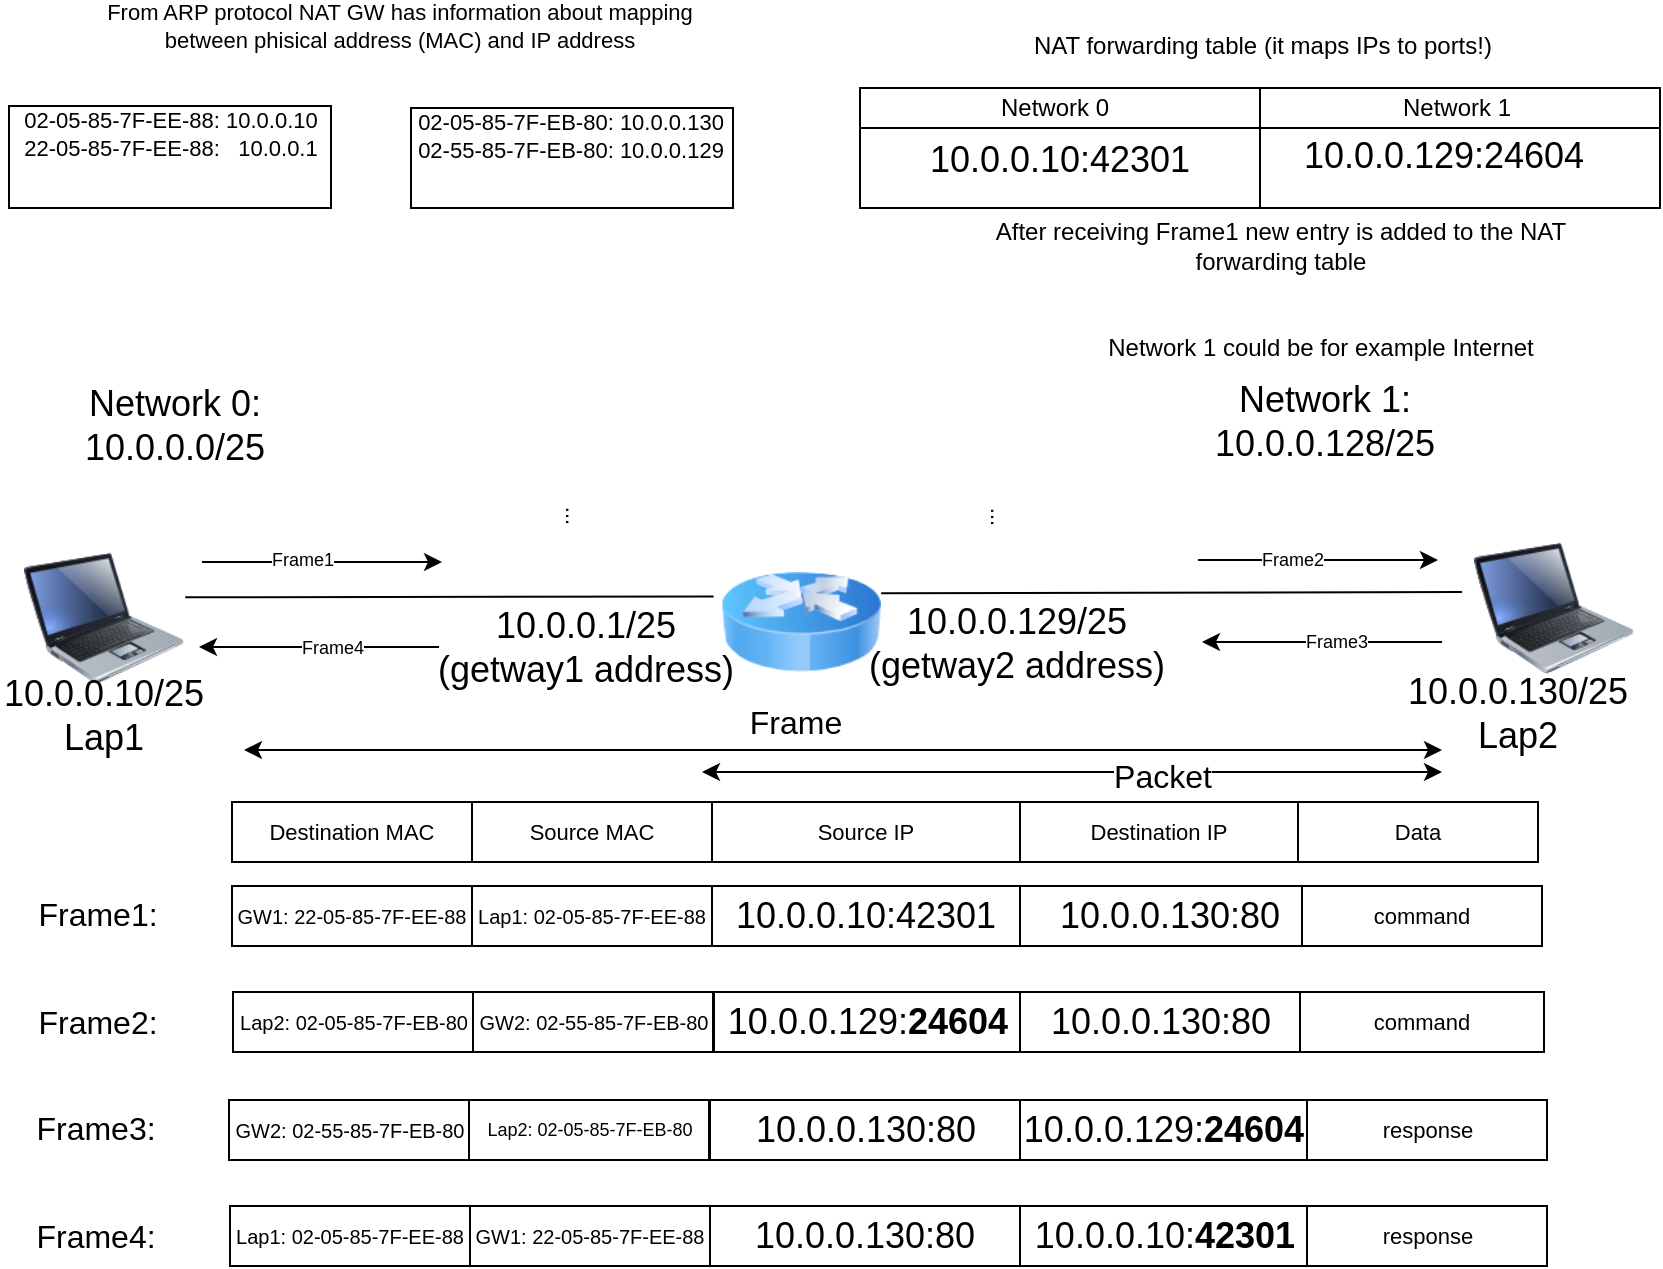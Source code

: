 <mxfile version="11.1.1" type="device"><diagram id="8wKBY2C8JgMbp1-WyzMj" name="Page-1"><mxGraphModel dx="1422" dy="824" grid="1" gridSize="10" guides="1" tooltips="1" connect="1" arrows="1" fold="1" page="1" pageScale="1" pageWidth="850" pageHeight="1100" math="0" shadow="0"><root><mxCell id="0"/><mxCell id="1" parent="0"/><mxCell id="kScVhpt_793J0DXVl-k0-1" value="" style="rounded=0;whiteSpace=wrap;html=1;fontSize=11;align=left;" vertex="1" parent="1"><mxGeometry x="215.5" y="71" width="161" height="50" as="geometry"/></mxCell><mxCell id="kScVhpt_793J0DXVl-k0-2" value="" style="rounded=0;whiteSpace=wrap;html=1;fontSize=11;align=left;" vertex="1" parent="1"><mxGeometry x="14.5" y="70" width="161" height="51" as="geometry"/></mxCell><mxCell id="kScVhpt_793J0DXVl-k0-3" value="" style="image;html=1;labelBackgroundColor=#ffffff;image=img/lib/clip_art/computers/Laptop_128x128.png;fontSize=18;align=left;" vertex="1" parent="1"><mxGeometry x="22" y="286" width="80" height="80" as="geometry"/></mxCell><mxCell id="kScVhpt_793J0DXVl-k0-4" value="" style="image;html=1;labelBackgroundColor=#ffffff;image=img/lib/clip_art/computers/Laptop_128x128.png;fontSize=18;align=left;" vertex="1" parent="1"><mxGeometry x="747" y="281" width="80" height="80" as="geometry"/></mxCell><mxCell id="kScVhpt_793J0DXVl-k0-5" value="" style="image;html=1;labelBackgroundColor=#ffffff;image=img/lib/clip_art/networking/Router_Icon_128x128.png;fontSize=18;align=left;" vertex="1" parent="1"><mxGeometry x="370.5" y="288" width="80" height="80" as="geometry"/></mxCell><mxCell id="kScVhpt_793J0DXVl-k0-6" value="" style="endArrow=none;html=1;fontSize=18;exitX=1.008;exitY=0.371;exitDx=0;exitDy=0;exitPerimeter=0;entryX=-0.046;entryY=0.34;entryDx=0;entryDy=0;entryPerimeter=0;" edge="1" parent="1" source="kScVhpt_793J0DXVl-k0-3" target="kScVhpt_793J0DXVl-k0-5"><mxGeometry width="50" height="50" relative="1" as="geometry"><mxPoint x="121" y="348" as="sourcePoint"/><mxPoint x="171" y="298" as="targetPoint"/></mxGeometry></mxCell><mxCell id="kScVhpt_793J0DXVl-k0-7" value="" style="endArrow=none;html=1;fontSize=18;exitX=1.008;exitY=0.371;exitDx=0;exitDy=0;exitPerimeter=0;" edge="1" parent="1"><mxGeometry width="50" height="50" relative="1" as="geometry"><mxPoint x="450.64" y="313.68" as="sourcePoint"/><mxPoint x="741" y="313" as="targetPoint"/></mxGeometry></mxCell><mxCell id="kScVhpt_793J0DXVl-k0-8" value="Network 0: 10.0.0.0/25" style="text;html=1;strokeColor=none;fillColor=none;align=center;verticalAlign=middle;whiteSpace=wrap;rounded=0;fontSize=18;" vertex="1" parent="1"><mxGeometry x="47.5" y="220" width="99" height="20" as="geometry"/></mxCell><mxCell id="kScVhpt_793J0DXVl-k0-9" value="Network 1: 10.0.0.128/25" style="text;html=1;strokeColor=none;fillColor=none;align=center;verticalAlign=middle;whiteSpace=wrap;rounded=0;fontSize=18;" vertex="1" parent="1"><mxGeometry x="622.5" y="218" width="99" height="20" as="geometry"/></mxCell><mxCell id="kScVhpt_793J0DXVl-k0-10" value="10.0.0.10/25&lt;br&gt;Lap1" style="text;html=1;strokeColor=none;fillColor=none;align=center;verticalAlign=middle;whiteSpace=wrap;rounded=0;fontSize=18;" vertex="1" parent="1"><mxGeometry x="42" y="365" width="40" height="20" as="geometry"/></mxCell><mxCell id="kScVhpt_793J0DXVl-k0-11" value="10.0.0.1/25&lt;br&gt;(getway1 address)" style="text;html=1;strokeColor=none;fillColor=none;align=center;verticalAlign=middle;whiteSpace=wrap;rounded=0;fontSize=18;" vertex="1" parent="1"><mxGeometry x="223" y="331" width="160" height="20" as="geometry"/></mxCell><mxCell id="kScVhpt_793J0DXVl-k0-12" value="10.0.0.129/25&lt;br&gt;(getway2 address)" style="text;html=1;strokeColor=none;fillColor=none;align=center;verticalAlign=middle;whiteSpace=wrap;rounded=0;fontSize=18;" vertex="1" parent="1"><mxGeometry x="432" y="329" width="173" height="20" as="geometry"/></mxCell><mxCell id="kScVhpt_793J0DXVl-k0-13" value="10.0.0.130/25&lt;br&gt;Lap2" style="text;html=1;strokeColor=none;fillColor=none;align=center;verticalAlign=middle;whiteSpace=wrap;rounded=0;fontSize=18;" vertex="1" parent="1"><mxGeometry x="749" y="364" width="40" height="20" as="geometry"/></mxCell><mxCell id="kScVhpt_793J0DXVl-k0-14" value="02-05-85-7F-EB-80: 10.0.0.130&lt;br&gt;02-55-85-7F-EB-80: 10.0.0.129" style="text;html=1;strokeColor=none;fillColor=none;align=center;verticalAlign=middle;whiteSpace=wrap;rounded=0;fontSize=11;" vertex="1" parent="1"><mxGeometry x="210" y="75" width="171" height="20" as="geometry"/></mxCell><mxCell id="kScVhpt_793J0DXVl-k0-15" value="02-05-85-7F-EE-88: 10.0.0.10&lt;br&gt;22-05-85-7F-EE-88:&amp;nbsp; &amp;nbsp;10.0.0.1" style="text;html=1;strokeColor=none;fillColor=none;align=center;verticalAlign=middle;whiteSpace=wrap;rounded=0;fontSize=11;" vertex="1" parent="1"><mxGeometry x="10" y="74" width="171" height="20" as="geometry"/></mxCell><mxCell id="kScVhpt_793J0DXVl-k0-16" value="..." style="text;html=1;strokeColor=none;fillColor=none;align=center;verticalAlign=middle;whiteSpace=wrap;rounded=0;fontSize=11;rotation=90;" vertex="1" parent="1"><mxGeometry x="277" y="265" width="40" height="20" as="geometry"/></mxCell><mxCell id="kScVhpt_793J0DXVl-k0-17" value="..." style="text;html=1;strokeColor=none;fillColor=none;align=center;verticalAlign=middle;whiteSpace=wrap;rounded=0;fontSize=11;rotation=90;" vertex="1" parent="1"><mxGeometry x="489.5" y="265" width="40" height="20" as="geometry"/></mxCell><mxCell id="kScVhpt_793J0DXVl-k0-18" value="From ARP protocol NAT GW has information about mapping between phisical address (MAC) and IP address" style="text;html=1;strokeColor=none;fillColor=none;align=center;verticalAlign=middle;whiteSpace=wrap;rounded=0;fontSize=11;" vertex="1" parent="1"><mxGeometry x="57.5" y="20" width="304" height="20" as="geometry"/></mxCell><mxCell id="kScVhpt_793J0DXVl-k0-19" value="" style="rounded=0;whiteSpace=wrap;html=1;fontSize=11;align=left;" vertex="1" parent="1"><mxGeometry x="126" y="418" width="595" height="30" as="geometry"/></mxCell><mxCell id="kScVhpt_793J0DXVl-k0-20" value="Destination MAC" style="rounded=0;whiteSpace=wrap;html=1;fontSize=11;align=center;" vertex="1" parent="1"><mxGeometry x="126" y="418" width="120" height="30" as="geometry"/></mxCell><mxCell id="kScVhpt_793J0DXVl-k0-21" value="Source MAC" style="rounded=0;whiteSpace=wrap;html=1;fontSize=11;align=center;" vertex="1" parent="1"><mxGeometry x="246" y="418" width="120" height="30" as="geometry"/></mxCell><mxCell id="kScVhpt_793J0DXVl-k0-22" value="Source IP" style="rounded=0;whiteSpace=wrap;html=1;fontSize=11;align=center;" vertex="1" parent="1"><mxGeometry x="366" y="418" width="154" height="30" as="geometry"/></mxCell><mxCell id="kScVhpt_793J0DXVl-k0-23" value="Destination IP" style="rounded=0;whiteSpace=wrap;html=1;fontSize=11;align=center;" vertex="1" parent="1"><mxGeometry x="520" y="418" width="139" height="30" as="geometry"/></mxCell><mxCell id="kScVhpt_793J0DXVl-k0-24" value="Data" style="rounded=0;whiteSpace=wrap;html=1;fontSize=11;align=center;" vertex="1" parent="1"><mxGeometry x="659" y="418" width="120" height="30" as="geometry"/></mxCell><mxCell id="kScVhpt_793J0DXVl-k0-25" value="Frame1:" style="text;html=1;strokeColor=none;fillColor=none;align=center;verticalAlign=middle;whiteSpace=wrap;rounded=0;fontSize=16;" vertex="1" parent="1"><mxGeometry x="39" y="464" width="40" height="20" as="geometry"/></mxCell><mxCell id="kScVhpt_793J0DXVl-k0-26" value="" style="rounded=0;whiteSpace=wrap;html=1;fontSize=11;align=left;" vertex="1" parent="1"><mxGeometry x="126" y="460" width="595" height="30" as="geometry"/></mxCell><mxCell id="kScVhpt_793J0DXVl-k0-27" value="GW1: 22-05-85-7F-EE-88" style="rounded=0;whiteSpace=wrap;html=1;fontSize=10;align=center;" vertex="1" parent="1"><mxGeometry x="126" y="460" width="120" height="30" as="geometry"/></mxCell><mxCell id="kScVhpt_793J0DXVl-k0-28" value="Lap1: 02-05-85-7F-EE-88" style="rounded=0;whiteSpace=wrap;html=1;fontSize=10;align=center;" vertex="1" parent="1"><mxGeometry x="246" y="460" width="120" height="30" as="geometry"/></mxCell><mxCell id="kScVhpt_793J0DXVl-k0-29" value="&lt;span style=&quot;font-size: 18px&quot;&gt;10.0.0.10:42301&lt;/span&gt;" style="rounded=0;whiteSpace=wrap;html=1;fontSize=11;align=center;" vertex="1" parent="1"><mxGeometry x="366" y="460" width="154" height="30" as="geometry"/></mxCell><mxCell id="kScVhpt_793J0DXVl-k0-30" value="&lt;span style=&quot;font-size: 18px&quot;&gt;10.0.0.130:80&lt;/span&gt;" style="rounded=0;whiteSpace=wrap;html=1;fontSize=11;align=center;" vertex="1" parent="1"><mxGeometry x="520" y="460" width="150" height="30" as="geometry"/></mxCell><mxCell id="kScVhpt_793J0DXVl-k0-31" value="command" style="rounded=0;whiteSpace=wrap;html=1;fontSize=11;align=center;" vertex="1" parent="1"><mxGeometry x="661" y="460" width="120" height="30" as="geometry"/></mxCell><mxCell id="kScVhpt_793J0DXVl-k0-32" value="" style="endArrow=classic;startArrow=classic;html=1;fontSize=16;" edge="1" parent="1"><mxGeometry width="50" height="50" relative="1" as="geometry"><mxPoint x="361" y="403" as="sourcePoint"/><mxPoint x="731" y="403" as="targetPoint"/></mxGeometry></mxCell><mxCell id="kScVhpt_793J0DXVl-k0-33" value="Packet" style="text;html=1;resizable=0;points=[];align=center;verticalAlign=middle;labelBackgroundColor=#ffffff;fontSize=16;" vertex="1" connectable="0" parent="kScVhpt_793J0DXVl-k0-32"><mxGeometry x="0.243" y="-2" relative="1" as="geometry"><mxPoint as="offset"/></mxGeometry></mxCell><mxCell id="kScVhpt_793J0DXVl-k0-34" value="" style="endArrow=classic;startArrow=classic;html=1;fontSize=16;" edge="1" parent="1"><mxGeometry width="50" height="50" relative="1" as="geometry"><mxPoint x="132" y="392" as="sourcePoint"/><mxPoint x="731" y="392" as="targetPoint"/></mxGeometry></mxCell><mxCell id="kScVhpt_793J0DXVl-k0-35" value="Frame" style="text;html=1;strokeColor=none;fillColor=none;align=center;verticalAlign=middle;whiteSpace=wrap;rounded=0;fontSize=16;" vertex="1" parent="1"><mxGeometry x="387.5" y="368" width="40" height="20" as="geometry"/></mxCell><mxCell id="kScVhpt_793J0DXVl-k0-36" value="Frame2:" style="text;html=1;strokeColor=none;fillColor=none;align=center;verticalAlign=middle;whiteSpace=wrap;rounded=0;fontSize=16;" vertex="1" parent="1"><mxGeometry x="39" y="518" width="40" height="20" as="geometry"/></mxCell><mxCell id="kScVhpt_793J0DXVl-k0-37" value="" style="rounded=0;whiteSpace=wrap;html=1;fontSize=11;align=left;" vertex="1" parent="1"><mxGeometry x="126.5" y="513" width="595" height="30" as="geometry"/></mxCell><mxCell id="kScVhpt_793J0DXVl-k0-38" value="Lap2: 02-05-85-7F-EB-80" style="rounded=0;whiteSpace=wrap;html=1;fontSize=10;align=center;" vertex="1" parent="1"><mxGeometry x="126.5" y="513" width="120" height="30" as="geometry"/></mxCell><mxCell id="kScVhpt_793J0DXVl-k0-39" value="GW2: 02-55-85-7F-EB-80" style="rounded=0;whiteSpace=wrap;html=1;fontSize=10;align=center;" vertex="1" parent="1"><mxGeometry x="246.5" y="513" width="120" height="30" as="geometry"/></mxCell><mxCell id="kScVhpt_793J0DXVl-k0-40" value="&lt;span style=&quot;font-size: 18px&quot;&gt;10.0.0.129:&lt;b&gt;24604&lt;/b&gt;&lt;/span&gt;" style="rounded=0;whiteSpace=wrap;html=1;fontSize=11;align=center;" vertex="1" parent="1"><mxGeometry x="367" y="513" width="154" height="30" as="geometry"/></mxCell><mxCell id="kScVhpt_793J0DXVl-k0-41" value="&lt;span style=&quot;font-size: 18px&quot;&gt;10.0.0.130:80&lt;/span&gt;" style="rounded=0;whiteSpace=wrap;html=1;fontSize=11;align=center;" vertex="1" parent="1"><mxGeometry x="520" y="513" width="141" height="30" as="geometry"/></mxCell><mxCell id="kScVhpt_793J0DXVl-k0-42" value="command" style="rounded=0;whiteSpace=wrap;html=1;fontSize=11;align=center;" vertex="1" parent="1"><mxGeometry x="660" y="513" width="122" height="30" as="geometry"/></mxCell><mxCell id="kScVhpt_793J0DXVl-k0-43" value="Frame3:" style="text;html=1;strokeColor=none;fillColor=none;align=center;verticalAlign=middle;whiteSpace=wrap;rounded=0;fontSize=16;" vertex="1" parent="1"><mxGeometry x="37.5" y="571" width="40" height="20" as="geometry"/></mxCell><mxCell id="kScVhpt_793J0DXVl-k0-44" value="" style="rounded=0;whiteSpace=wrap;html=1;fontSize=11;align=left;" vertex="1" parent="1"><mxGeometry x="124.5" y="567" width="595" height="30" as="geometry"/></mxCell><mxCell id="kScVhpt_793J0DXVl-k0-45" value="GW2: 02-55-85-7F-EB-80" style="rounded=0;whiteSpace=wrap;html=1;fontSize=10;align=center;" vertex="1" parent="1"><mxGeometry x="124.5" y="567" width="120" height="30" as="geometry"/></mxCell><mxCell id="kScVhpt_793J0DXVl-k0-46" value="Lap2:&amp;nbsp;&lt;span style=&quot;font-size: 9px;&quot;&gt;02-05-85-7F-EB-80&lt;/span&gt;" style="rounded=0;whiteSpace=wrap;html=1;fontSize=9;align=center;" vertex="1" parent="1"><mxGeometry x="244.5" y="567" width="120" height="30" as="geometry"/></mxCell><mxCell id="kScVhpt_793J0DXVl-k0-47" value="&lt;span style=&quot;font-size: 18px&quot;&gt;10.0.0.130:80&lt;/span&gt;" style="rounded=0;whiteSpace=wrap;html=1;fontSize=11;align=center;" vertex="1" parent="1"><mxGeometry x="365" y="567" width="156" height="30" as="geometry"/></mxCell><mxCell id="kScVhpt_793J0DXVl-k0-48" value="&lt;span style=&quot;font-size: 18px&quot;&gt;10.0.0.129:&lt;b&gt;24604&lt;/b&gt;&lt;/span&gt;" style="rounded=0;whiteSpace=wrap;html=1;fontSize=11;align=center;" vertex="1" parent="1"><mxGeometry x="520" y="567" width="144" height="30" as="geometry"/></mxCell><mxCell id="kScVhpt_793J0DXVl-k0-49" value="response" style="rounded=0;whiteSpace=wrap;html=1;fontSize=11;align=center;" vertex="1" parent="1"><mxGeometry x="663.5" y="567" width="120" height="30" as="geometry"/></mxCell><mxCell id="kScVhpt_793J0DXVl-k0-50" value="Frame4:" style="text;html=1;strokeColor=none;fillColor=none;align=center;verticalAlign=middle;whiteSpace=wrap;rounded=0;fontSize=16;" vertex="1" parent="1"><mxGeometry x="37.5" y="625" width="40" height="20" as="geometry"/></mxCell><mxCell id="kScVhpt_793J0DXVl-k0-51" value="" style="rounded=0;whiteSpace=wrap;html=1;fontSize=11;align=left;" vertex="1" parent="1"><mxGeometry x="125" y="620" width="595" height="30" as="geometry"/></mxCell><mxCell id="kScVhpt_793J0DXVl-k0-52" value="Lap1: 02-05-85-7F-EE-88" style="rounded=0;whiteSpace=wrap;html=1;fontSize=10;align=center;" vertex="1" parent="1"><mxGeometry x="125" y="620" width="120" height="30" as="geometry"/></mxCell><mxCell id="kScVhpt_793J0DXVl-k0-53" value="GW1: 22-05-85-7F-EE-88" style="rounded=0;whiteSpace=wrap;html=1;fontSize=10;align=center;" vertex="1" parent="1"><mxGeometry x="245" y="620" width="120" height="30" as="geometry"/></mxCell><mxCell id="kScVhpt_793J0DXVl-k0-54" value="&lt;span style=&quot;font-size: 18px&quot;&gt;10.0.0.130:80&lt;/span&gt;" style="rounded=0;whiteSpace=wrap;html=1;fontSize=11;align=center;" vertex="1" parent="1"><mxGeometry x="365" y="620" width="155" height="30" as="geometry"/></mxCell><mxCell id="kScVhpt_793J0DXVl-k0-55" value="&lt;span style=&quot;font-size: 18px&quot;&gt;10.0.0.10:&lt;b&gt;42301&lt;/b&gt;&lt;/span&gt;" style="rounded=0;whiteSpace=wrap;html=1;fontSize=11;align=center;" vertex="1" parent="1"><mxGeometry x="520" y="620" width="145" height="30" as="geometry"/></mxCell><mxCell id="kScVhpt_793J0DXVl-k0-56" value="response" style="rounded=0;whiteSpace=wrap;html=1;fontSize=11;align=center;" vertex="1" parent="1"><mxGeometry x="663.5" y="620" width="120" height="30" as="geometry"/></mxCell><mxCell id="kScVhpt_793J0DXVl-k0-57" value="" style="endArrow=classic;html=1;fontSize=9;" edge="1" parent="1"><mxGeometry width="50" height="50" relative="1" as="geometry"><mxPoint x="111" y="298" as="sourcePoint"/><mxPoint x="231" y="298" as="targetPoint"/></mxGeometry></mxCell><mxCell id="kScVhpt_793J0DXVl-k0-58" value="Frame1" style="text;html=1;resizable=0;points=[];align=center;verticalAlign=middle;labelBackgroundColor=#ffffff;fontSize=9;" vertex="1" connectable="0" parent="kScVhpt_793J0DXVl-k0-57"><mxGeometry x="-0.166" y="1" relative="1" as="geometry"><mxPoint as="offset"/></mxGeometry></mxCell><mxCell id="kScVhpt_793J0DXVl-k0-59" value="" style="endArrow=classic;html=1;fontSize=9;" edge="1" parent="1"><mxGeometry width="50" height="50" relative="1" as="geometry"><mxPoint x="609" y="297" as="sourcePoint"/><mxPoint x="729" y="297" as="targetPoint"/></mxGeometry></mxCell><mxCell id="kScVhpt_793J0DXVl-k0-60" value="Frame2" style="text;html=1;resizable=0;points=[];align=center;verticalAlign=middle;labelBackgroundColor=#ffffff;fontSize=9;" vertex="1" connectable="0" parent="kScVhpt_793J0DXVl-k0-59"><mxGeometry x="-0.225" relative="1" as="geometry"><mxPoint as="offset"/></mxGeometry></mxCell><mxCell id="kScVhpt_793J0DXVl-k0-61" value="" style="endArrow=classic;html=1;fontSize=9;" edge="1" parent="1"><mxGeometry width="50" height="50" relative="1" as="geometry"><mxPoint x="731" y="338" as="sourcePoint"/><mxPoint x="611" y="338" as="targetPoint"/></mxGeometry></mxCell><mxCell id="kScVhpt_793J0DXVl-k0-62" value="Frame3" style="text;html=1;resizable=0;points=[];align=center;verticalAlign=middle;labelBackgroundColor=#ffffff;fontSize=9;" vertex="1" connectable="0" parent="kScVhpt_793J0DXVl-k0-61"><mxGeometry x="-0.11" relative="1" as="geometry"><mxPoint as="offset"/></mxGeometry></mxCell><mxCell id="kScVhpt_793J0DXVl-k0-63" value="" style="endArrow=classic;html=1;fontSize=9;" edge="1" parent="1"><mxGeometry width="50" height="50" relative="1" as="geometry"><mxPoint x="229.5" y="340.5" as="sourcePoint"/><mxPoint x="109.5" y="340.5" as="targetPoint"/></mxGeometry></mxCell><mxCell id="kScVhpt_793J0DXVl-k0-64" value="Frame4" style="text;html=1;resizable=0;points=[];align=center;verticalAlign=middle;labelBackgroundColor=#ffffff;fontSize=9;" vertex="1" connectable="0" parent="kScVhpt_793J0DXVl-k0-63"><mxGeometry x="-0.11" relative="1" as="geometry"><mxPoint as="offset"/></mxGeometry></mxCell><mxCell id="kScVhpt_793J0DXVl-k0-65" value="" style="rounded=0;whiteSpace=wrap;html=1;" vertex="1" parent="1"><mxGeometry x="440" y="61" width="200" height="60" as="geometry"/></mxCell><mxCell id="kScVhpt_793J0DXVl-k0-68" value="NAT forwarding table (it maps IPs to ports!)" style="text;html=1;strokeColor=none;fillColor=none;align=center;verticalAlign=middle;whiteSpace=wrap;rounded=0;" vertex="1" parent="1"><mxGeometry x="516" y="30" width="251" height="20" as="geometry"/></mxCell><mxCell id="kScVhpt_793J0DXVl-k0-70" value="" style="rounded=0;whiteSpace=wrap;html=1;" vertex="1" parent="1"><mxGeometry x="640" y="61" width="200" height="60" as="geometry"/></mxCell><mxCell id="kScVhpt_793J0DXVl-k0-73" value="" style="rounded=0;whiteSpace=wrap;html=1;" vertex="1" parent="1"><mxGeometry x="440" y="61" width="200" height="20" as="geometry"/></mxCell><mxCell id="kScVhpt_793J0DXVl-k0-74" value="" style="rounded=0;whiteSpace=wrap;html=1;" vertex="1" parent="1"><mxGeometry x="640" y="61" width="200" height="20" as="geometry"/></mxCell><mxCell id="kScVhpt_793J0DXVl-k0-75" value="Network 0" style="text;html=1;strokeColor=none;fillColor=none;align=center;verticalAlign=middle;whiteSpace=wrap;rounded=0;" vertex="1" parent="1"><mxGeometry x="470" y="61" width="135" height="20" as="geometry"/></mxCell><mxCell id="kScVhpt_793J0DXVl-k0-76" value="Network 1" style="text;html=1;strokeColor=none;fillColor=none;align=center;verticalAlign=middle;whiteSpace=wrap;rounded=0;" vertex="1" parent="1"><mxGeometry x="670.5" y="61" width="135" height="20" as="geometry"/></mxCell><mxCell id="kScVhpt_793J0DXVl-k0-78" value="&lt;span style=&quot;font-size: 18px&quot;&gt;10.0.0.10:42301&lt;/span&gt;" style="text;html=1;strokeColor=none;fillColor=none;align=center;verticalAlign=middle;whiteSpace=wrap;rounded=0;" vertex="1" parent="1"><mxGeometry x="520" y="87" width="40" height="20" as="geometry"/></mxCell><mxCell id="kScVhpt_793J0DXVl-k0-79" value="&lt;span style=&quot;font-size: 18px&quot;&gt;10.0.0.129:24604&lt;/span&gt;" style="text;html=1;strokeColor=none;fillColor=none;align=center;verticalAlign=middle;whiteSpace=wrap;rounded=0;" vertex="1" parent="1"><mxGeometry x="712" y="85" width="40" height="20" as="geometry"/></mxCell><mxCell id="kScVhpt_793J0DXVl-k0-80" value="Network 1 could be for example Internet" style="text;html=1;strokeColor=none;fillColor=none;align=center;verticalAlign=middle;whiteSpace=wrap;rounded=0;" vertex="1" parent="1"><mxGeometry x="557.5" y="181" width="225" height="20" as="geometry"/></mxCell><mxCell id="kScVhpt_793J0DXVl-k0-81" value="After receiving Frame1 new entry is added to the NAT forwarding table" style="text;html=1;strokeColor=none;fillColor=none;align=center;verticalAlign=middle;whiteSpace=wrap;rounded=0;" vertex="1" parent="1"><mxGeometry x="500" y="130" width="301" height="20" as="geometry"/></mxCell></root></mxGraphModel></diagram></mxfile>